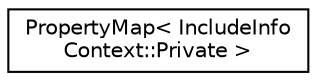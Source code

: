 digraph "Graphical Class Hierarchy"
{
 // LATEX_PDF_SIZE
  edge [fontname="Helvetica",fontsize="10",labelfontname="Helvetica",labelfontsize="10"];
  node [fontname="Helvetica",fontsize="10",shape=record];
  rankdir="LR";
  Node0 [label="PropertyMap\< IncludeInfo\lContext::Private \>",height=0.2,width=0.4,color="black", fillcolor="white", style="filled",URL="$classPropertyMap.html",tooltip=" "];
}
